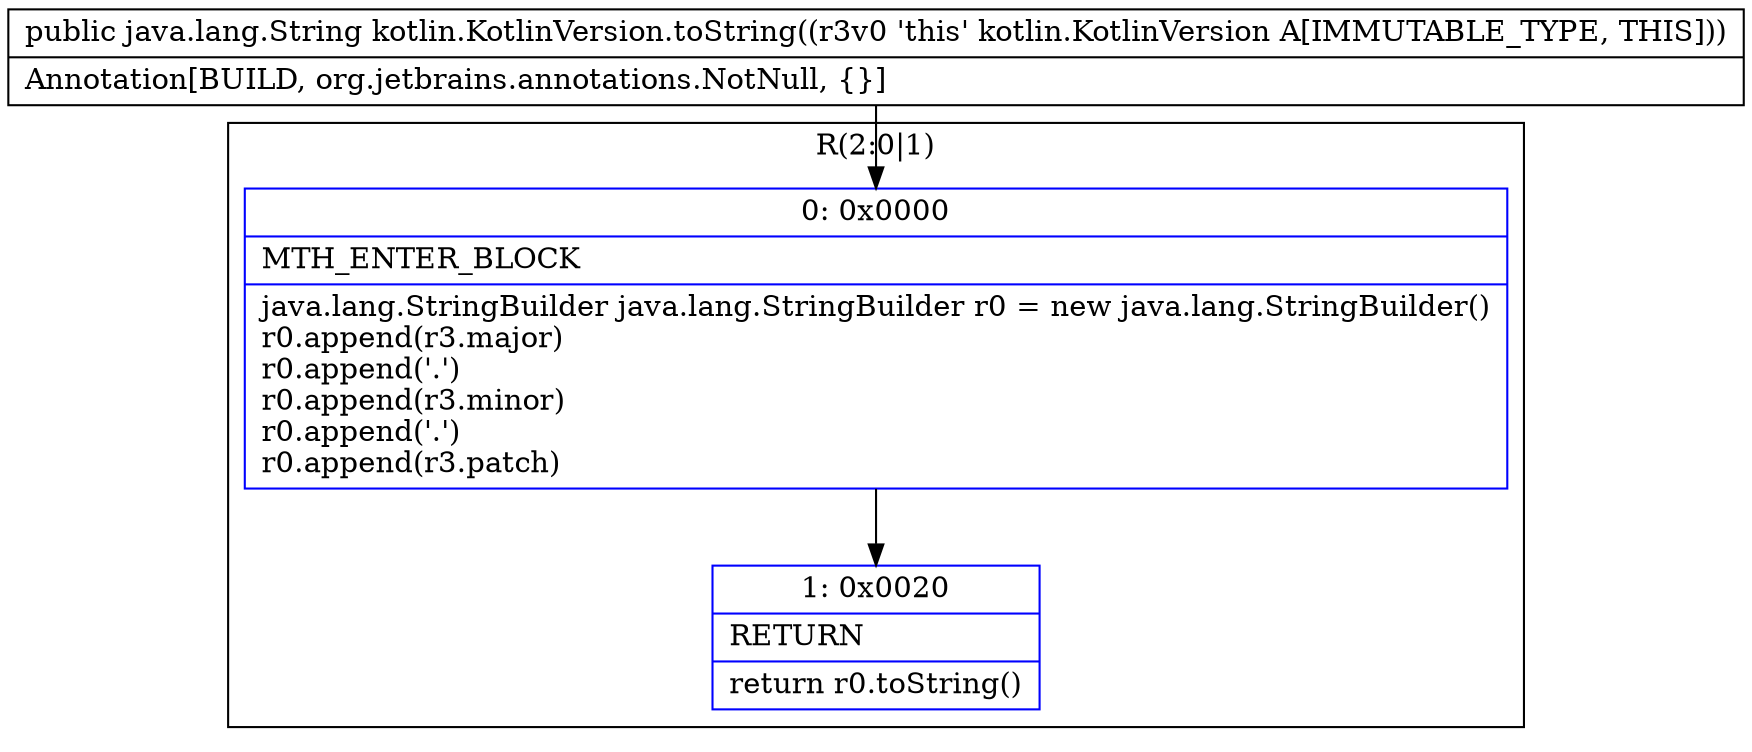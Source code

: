 digraph "CFG forkotlin.KotlinVersion.toString()Ljava\/lang\/String;" {
subgraph cluster_Region_1495172007 {
label = "R(2:0|1)";
node [shape=record,color=blue];
Node_0 [shape=record,label="{0\:\ 0x0000|MTH_ENTER_BLOCK\l|java.lang.StringBuilder java.lang.StringBuilder r0 = new java.lang.StringBuilder()\lr0.append(r3.major)\lr0.append('.')\lr0.append(r3.minor)\lr0.append('.')\lr0.append(r3.patch)\l}"];
Node_1 [shape=record,label="{1\:\ 0x0020|RETURN\l|return r0.toString()\l}"];
}
MethodNode[shape=record,label="{public java.lang.String kotlin.KotlinVersion.toString((r3v0 'this' kotlin.KotlinVersion A[IMMUTABLE_TYPE, THIS]))  | Annotation[BUILD, org.jetbrains.annotations.NotNull, \{\}]\l}"];
MethodNode -> Node_0;
Node_0 -> Node_1;
}

